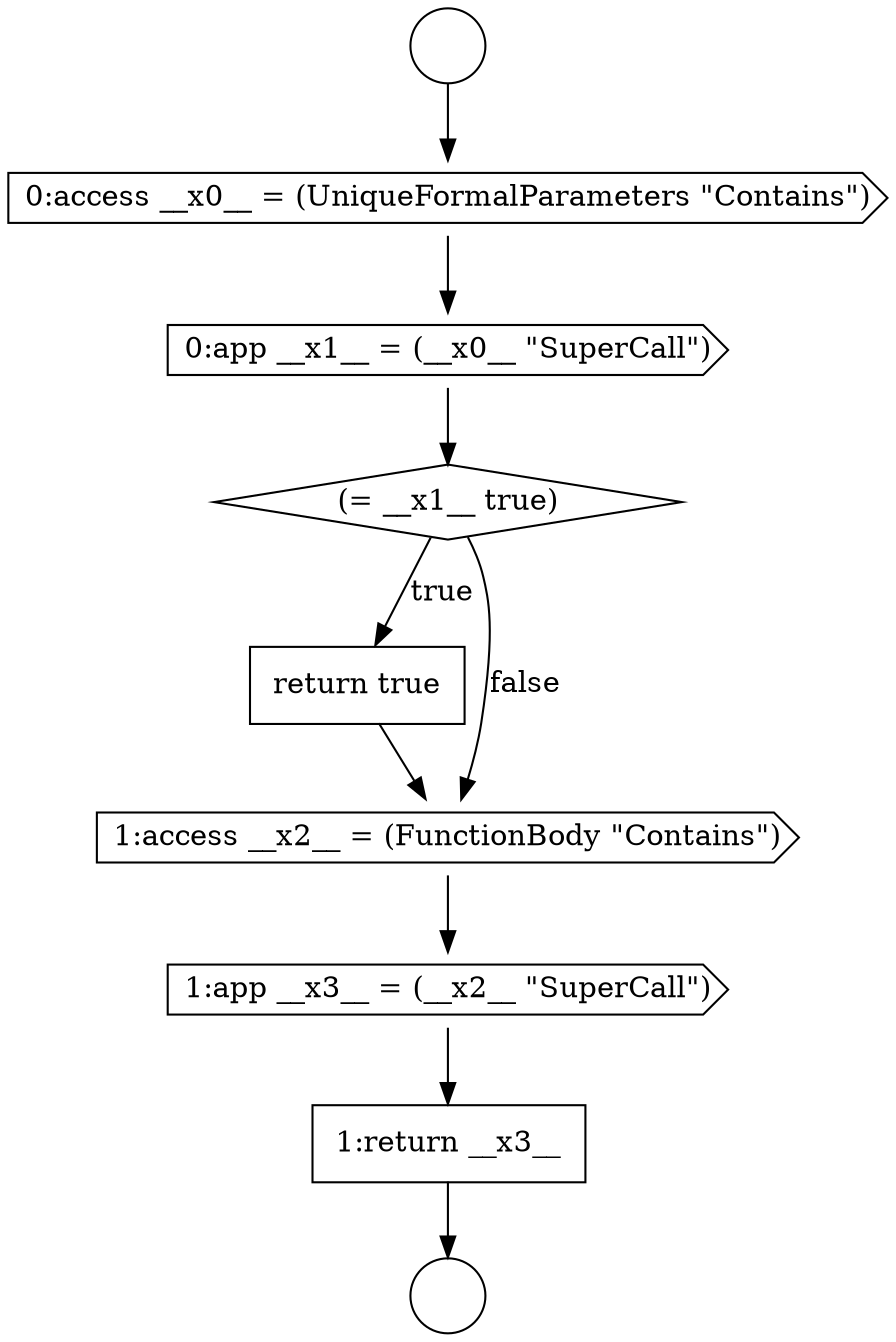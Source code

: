 digraph {
  node8271 [shape=circle label=" " color="black" fillcolor="white" style=filled]
  node8278 [shape=cds, label=<<font color="black">1:app __x3__ = (__x2__ &quot;SuperCall&quot;)</font>> color="black" fillcolor="white" style=filled]
  node8274 [shape=cds, label=<<font color="black">0:app __x1__ = (__x0__ &quot;SuperCall&quot;)</font>> color="black" fillcolor="white" style=filled]
  node8275 [shape=diamond, label=<<font color="black">(= __x1__ true)</font>> color="black" fillcolor="white" style=filled]
  node8279 [shape=none, margin=0, label=<<font color="black">
    <table border="0" cellborder="1" cellspacing="0" cellpadding="10">
      <tr><td align="left">1:return __x3__</td></tr>
    </table>
  </font>> color="black" fillcolor="white" style=filled]
  node8276 [shape=none, margin=0, label=<<font color="black">
    <table border="0" cellborder="1" cellspacing="0" cellpadding="10">
      <tr><td align="left">return true</td></tr>
    </table>
  </font>> color="black" fillcolor="white" style=filled]
  node8272 [shape=circle label=" " color="black" fillcolor="white" style=filled]
  node8277 [shape=cds, label=<<font color="black">1:access __x2__ = (FunctionBody &quot;Contains&quot;)</font>> color="black" fillcolor="white" style=filled]
  node8273 [shape=cds, label=<<font color="black">0:access __x0__ = (UniqueFormalParameters &quot;Contains&quot;)</font>> color="black" fillcolor="white" style=filled]
  node8271 -> node8273 [ color="black"]
  node8277 -> node8278 [ color="black"]
  node8273 -> node8274 [ color="black"]
  node8279 -> node8272 [ color="black"]
  node8274 -> node8275 [ color="black"]
  node8276 -> node8277 [ color="black"]
  node8275 -> node8276 [label=<<font color="black">true</font>> color="black"]
  node8275 -> node8277 [label=<<font color="black">false</font>> color="black"]
  node8278 -> node8279 [ color="black"]
}
